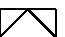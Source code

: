 beginfig(1) ;
draw (0,0)--(10,10)--(20,0)--(10,-10)--cycle ;
draw (0,-10)--(20,-10)--(20,10)--(0,10)--cycle ;
endfig ;

bye